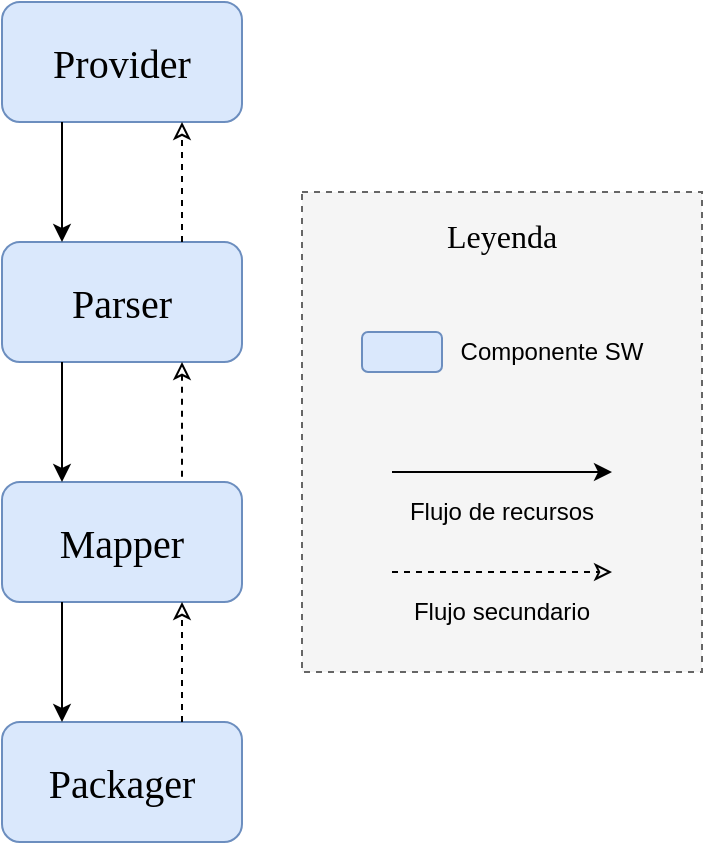 <mxfile version="14.5.1" type="device"><diagram id="C5RBs43oDa-KdzZeNtuy" name="Page-1"><mxGraphModel dx="1422" dy="850" grid="1" gridSize="10" guides="1" tooltips="1" connect="1" arrows="1" fold="1" page="1" pageScale="1" pageWidth="827" pageHeight="1169" math="0" shadow="0"><root><mxCell id="WIyWlLk6GJQsqaUBKTNV-0"/><mxCell id="WIyWlLk6GJQsqaUBKTNV-1" parent="WIyWlLk6GJQsqaUBKTNV-0"/><mxCell id="8cYqtVNefDH3C0Ml62UV-0" value="" style="group" parent="WIyWlLk6GJQsqaUBKTNV-1" vertex="1" connectable="0"><mxGeometry x="270" y="285" width="200" height="250" as="geometry"/></mxCell><mxCell id="ItjXuQ9rbT52JxDMqxGj-21" value="" style="rounded=0;whiteSpace=wrap;html=1;fontFamily=Roboto Slab;fontSource=https%3A%2F%2Ffonts.googleapis.com%2Fcss%3Ffamily%3DRoboto%2BSlab;fontSize=20;fillColor=#f5f5f5;strokeColor=#666666;fontColor=#333333;dashed=1;strokeWidth=1;glass=0;shadow=0;sketch=0;" parent="8cYqtVNefDH3C0Ml62UV-0" vertex="1"><mxGeometry y="10" width="200" height="240" as="geometry"/></mxCell><mxCell id="ItjXuQ9rbT52JxDMqxGj-23" value="&lt;font style=&quot;font-size: 16px&quot;&gt;Leyenda&lt;/font&gt;" style="text;html=1;strokeColor=none;fillColor=none;align=center;verticalAlign=middle;whiteSpace=wrap;rounded=0;shadow=0;glass=0;dashed=1;sketch=0;fontFamily=Roboto Slab;fontSource=https%3A%2F%2Ffonts.googleapis.com%2Fcss%3Ffamily%3DRoboto%2BSlab;fontSize=20;" parent="8cYqtVNefDH3C0Ml62UV-0" vertex="1"><mxGeometry x="80" y="20" width="40" height="20" as="geometry"/></mxCell><mxCell id="ItjXuQ9rbT52JxDMqxGj-28" style="edgeStyle=orthogonalEdgeStyle;rounded=0;orthogonalLoop=1;jettySize=auto;html=1;startArrow=none;startFill=0;endArrow=classic;endFill=1;fontFamily=Roboto Slab;fontSource=https%3A%2F%2Ffonts.googleapis.com%2Fcss%3Ffamily%3DRoboto%2BSlab;fontSize=20;" parent="8cYqtVNefDH3C0Ml62UV-0" edge="1"><mxGeometry relative="1" as="geometry"><mxPoint x="45" y="150" as="sourcePoint"/><mxPoint x="155" y="150" as="targetPoint"/><Array as="points"><mxPoint x="45" y="150"/><mxPoint x="45" y="150"/></Array></mxGeometry></mxCell><mxCell id="ItjXuQ9rbT52JxDMqxGj-29" style="edgeStyle=orthogonalEdgeStyle;rounded=0;orthogonalLoop=1;jettySize=auto;html=1;startArrow=none;startFill=0;endArrow=classic;endFill=0;fontFamily=Roboto Slab;fontSource=https%3A%2F%2Ffonts.googleapis.com%2Fcss%3Ffamily%3DRoboto%2BSlab;fontSize=20;dashed=1;" parent="8cYqtVNefDH3C0Ml62UV-0" edge="1"><mxGeometry relative="1" as="geometry"><mxPoint x="45" y="200" as="sourcePoint"/><mxPoint x="155" y="200" as="targetPoint"/><Array as="points"><mxPoint x="45" y="200"/><mxPoint x="45" y="200"/></Array></mxGeometry></mxCell><mxCell id="ItjXuQ9rbT52JxDMqxGj-30" value="Flujo de recursos" style="text;html=1;strokeColor=none;fillColor=none;align=center;verticalAlign=middle;whiteSpace=wrap;rounded=0;shadow=0;glass=0;dashed=1;sketch=0;fontFamily=Helvetica;fontSize=12;" parent="8cYqtVNefDH3C0Ml62UV-0" vertex="1"><mxGeometry x="45" y="160" width="110" height="20" as="geometry"/></mxCell><mxCell id="ItjXuQ9rbT52JxDMqxGj-31" value="Flujo secundario" style="text;html=1;strokeColor=none;fillColor=none;align=center;verticalAlign=middle;whiteSpace=wrap;rounded=0;shadow=0;glass=0;dashed=1;sketch=0;fontFamily=Helvetica;fontSize=12;" parent="8cYqtVNefDH3C0Ml62UV-0" vertex="1"><mxGeometry x="45" y="210" width="110" height="20" as="geometry"/></mxCell><mxCell id="OdpDjqIMsqnZZWlqCqrt-0" value="" style="rounded=1;whiteSpace=wrap;html=1;strokeColor=#6c8ebf;fillColor=#dae8fc;align=left;" parent="8cYqtVNefDH3C0Ml62UV-0" vertex="1"><mxGeometry x="30" y="80" width="40" height="20" as="geometry"/></mxCell><mxCell id="OdpDjqIMsqnZZWlqCqrt-1" value="Componente SW" style="text;html=1;strokeColor=none;fillColor=none;align=center;verticalAlign=middle;whiteSpace=wrap;rounded=0;shadow=0;glass=0;dashed=1;sketch=0;fontFamily=Helvetica;fontSize=12;" parent="8cYqtVNefDH3C0Ml62UV-0" vertex="1"><mxGeometry x="70" y="80" width="110" height="20" as="geometry"/></mxCell><mxCell id="MB_OspPB2xTxWm7DYwOc-0" value="" style="group" parent="WIyWlLk6GJQsqaUBKTNV-1" vertex="1" connectable="0"><mxGeometry x="120" y="200" width="120" height="420" as="geometry"/></mxCell><mxCell id="ItjXuQ9rbT52JxDMqxGj-0" value="&lt;font data-font-src=&quot;https://fonts.googleapis.com/css?family=Montserrat&quot; style=&quot;font-size: 20px;&quot;&gt;Provider&lt;/font&gt;" style="rounded=1;whiteSpace=wrap;html=1;fontFamily=Roboto Slab;fontSource=https%3A%2F%2Ffonts.googleapis.com%2Fcss%3Ffamily%3DRoboto%2BSlab;fontSize=20;fillColor=#dae8fc;strokeColor=#6c8ebf;" parent="MB_OspPB2xTxWm7DYwOc-0" vertex="1"><mxGeometry width="120" height="60" as="geometry"/></mxCell><mxCell id="ItjXuQ9rbT52JxDMqxGj-1" value="&lt;font data-font-src=&quot;https://fonts.googleapis.com/css?family=Montserrat&quot; style=&quot;font-size: 20px&quot;&gt;Parser&lt;/font&gt;" style="rounded=1;whiteSpace=wrap;html=1;fontFamily=Roboto Slab;fontSource=https%3A%2F%2Ffonts.googleapis.com%2Fcss%3Ffamily%3DRoboto%2BSlab;fontSize=20;fillColor=#dae8fc;strokeColor=#6c8ebf;" parent="MB_OspPB2xTxWm7DYwOc-0" vertex="1"><mxGeometry y="120" width="120" height="60" as="geometry"/></mxCell><mxCell id="ItjXuQ9rbT52JxDMqxGj-3" value="&lt;font data-font-src=&quot;https://fonts.googleapis.com/css?family=Montserrat&quot; style=&quot;font-size: 20px&quot;&gt;Packager&lt;/font&gt;" style="rounded=1;whiteSpace=wrap;html=1;fontFamily=Roboto Slab;fontSource=https%3A%2F%2Ffonts.googleapis.com%2Fcss%3Ffamily%3DRoboto%2BSlab;fontSize=20;fillColor=#dae8fc;strokeColor=#6c8ebf;" parent="MB_OspPB2xTxWm7DYwOc-0" vertex="1"><mxGeometry y="360" width="120" height="60" as="geometry"/></mxCell><mxCell id="ItjXuQ9rbT52JxDMqxGj-4" value="&lt;font data-font-src=&quot;https://fonts.googleapis.com/css?family=Montserrat&quot; style=&quot;font-size: 20px&quot;&gt;Mapper&lt;/font&gt;" style="rounded=1;whiteSpace=wrap;html=1;fontFamily=Roboto Slab;fontSource=https%3A%2F%2Ffonts.googleapis.com%2Fcss%3Ffamily%3DRoboto%2BSlab;fontSize=20;fillColor=#dae8fc;strokeColor=#6c8ebf;" parent="MB_OspPB2xTxWm7DYwOc-0" vertex="1"><mxGeometry y="240" width="120" height="60" as="geometry"/></mxCell><mxCell id="ItjXuQ9rbT52JxDMqxGj-11" style="edgeStyle=orthogonalEdgeStyle;rounded=0;orthogonalLoop=1;jettySize=auto;html=1;exitX=0.25;exitY=1;exitDx=0;exitDy=0;entryX=0.25;entryY=0;entryDx=0;entryDy=0;startArrow=none;startFill=0;fontFamily=Roboto Slab;fontSource=https%3A%2F%2Ffonts.googleapis.com%2Fcss%3Ffamily%3DRoboto%2BSlab;fontSize=20;" parent="MB_OspPB2xTxWm7DYwOc-0" source="ItjXuQ9rbT52JxDMqxGj-0" target="ItjXuQ9rbT52JxDMqxGj-1" edge="1"><mxGeometry relative="1" as="geometry"/></mxCell><mxCell id="ItjXuQ9rbT52JxDMqxGj-12" style="edgeStyle=orthogonalEdgeStyle;rounded=0;orthogonalLoop=1;jettySize=auto;html=1;exitX=0.75;exitY=0;exitDx=0;exitDy=0;entryX=0.75;entryY=1;entryDx=0;entryDy=0;startArrow=none;startFill=0;fontFamily=Roboto Slab;fontSource=https%3A%2F%2Ffonts.googleapis.com%2Fcss%3Ffamily%3DRoboto%2BSlab;fontSize=20;endArrow=classic;endFill=0;dashed=1;" parent="MB_OspPB2xTxWm7DYwOc-0" source="ItjXuQ9rbT52JxDMqxGj-1" target="ItjXuQ9rbT52JxDMqxGj-0" edge="1"><mxGeometry relative="1" as="geometry"/></mxCell><mxCell id="ItjXuQ9rbT52JxDMqxGj-15" style="edgeStyle=orthogonalEdgeStyle;rounded=0;orthogonalLoop=1;jettySize=auto;html=1;exitX=0.75;exitY=1;exitDx=0;exitDy=0;entryX=0.75;entryY=0;entryDx=0;entryDy=0;dashed=1;startArrow=classic;startFill=0;endArrow=none;endFill=0;fontFamily=Roboto Slab;fontSource=https%3A%2F%2Ffonts.googleapis.com%2Fcss%3Ffamily%3DRoboto%2BSlab;fontSize=20;" parent="MB_OspPB2xTxWm7DYwOc-0" source="ItjXuQ9rbT52JxDMqxGj-1" target="ItjXuQ9rbT52JxDMqxGj-4" edge="1"><mxGeometry relative="1" as="geometry"/></mxCell><mxCell id="ItjXuQ9rbT52JxDMqxGj-19" style="edgeStyle=orthogonalEdgeStyle;rounded=0;orthogonalLoop=1;jettySize=auto;html=1;exitX=0.25;exitY=1;exitDx=0;exitDy=0;entryX=0.25;entryY=0;entryDx=0;entryDy=0;startArrow=none;startFill=0;endArrow=classic;endFill=1;fontFamily=Roboto Slab;fontSource=https%3A%2F%2Ffonts.googleapis.com%2Fcss%3Ffamily%3DRoboto%2BSlab;fontSize=20;" parent="MB_OspPB2xTxWm7DYwOc-0" source="ItjXuQ9rbT52JxDMqxGj-1" target="ItjXuQ9rbT52JxDMqxGj-4" edge="1"><mxGeometry relative="1" as="geometry"/></mxCell><mxCell id="8cYqtVNefDH3C0Ml62UV-1" style="edgeStyle=orthogonalEdgeStyle;rounded=0;orthogonalLoop=1;jettySize=auto;html=1;exitX=0.75;exitY=0;exitDx=0;exitDy=0;entryX=0.75;entryY=1;entryDx=0;entryDy=0;startArrow=none;startFill=0;endArrow=classic;endFill=0;fontColor=#000000;dashed=1;" parent="MB_OspPB2xTxWm7DYwOc-0" source="ItjXuQ9rbT52JxDMqxGj-3" target="ItjXuQ9rbT52JxDMqxGj-4" edge="1"><mxGeometry relative="1" as="geometry"/></mxCell><mxCell id="ItjXuQ9rbT52JxDMqxGj-20" style="edgeStyle=orthogonalEdgeStyle;rounded=0;orthogonalLoop=1;jettySize=auto;html=1;exitX=0.25;exitY=1;exitDx=0;exitDy=0;entryX=0.25;entryY=0;entryDx=0;entryDy=0;startArrow=none;startFill=0;endArrow=classic;endFill=1;fontFamily=Roboto Slab;fontSource=https%3A%2F%2Ffonts.googleapis.com%2Fcss%3Ffamily%3DRoboto%2BSlab;fontSize=20;" parent="MB_OspPB2xTxWm7DYwOc-0" source="ItjXuQ9rbT52JxDMqxGj-4" target="ItjXuQ9rbT52JxDMqxGj-3" edge="1"><mxGeometry relative="1" as="geometry"/></mxCell></root></mxGraphModel></diagram></mxfile>